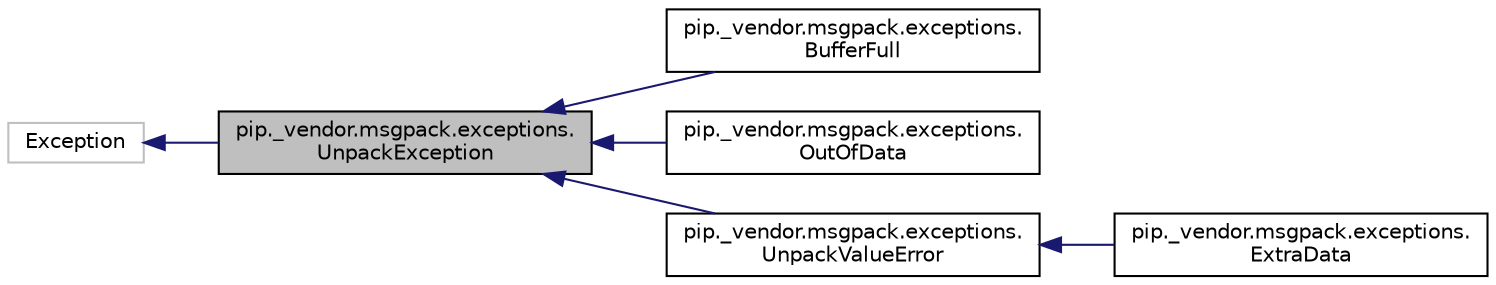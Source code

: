 digraph "pip._vendor.msgpack.exceptions.UnpackException"
{
  edge [fontname="Helvetica",fontsize="10",labelfontname="Helvetica",labelfontsize="10"];
  node [fontname="Helvetica",fontsize="10",shape=record];
  rankdir="LR";
  Node0 [label="pip._vendor.msgpack.exceptions.\lUnpackException",height=0.2,width=0.4,color="black", fillcolor="grey75", style="filled", fontcolor="black"];
  Node1 -> Node0 [dir="back",color="midnightblue",fontsize="10",style="solid",fontname="Helvetica"];
  Node1 [label="Exception",height=0.2,width=0.4,color="grey75", fillcolor="white", style="filled"];
  Node0 -> Node2 [dir="back",color="midnightblue",fontsize="10",style="solid",fontname="Helvetica"];
  Node2 [label="pip._vendor.msgpack.exceptions.\lBufferFull",height=0.2,width=0.4,color="black", fillcolor="white", style="filled",URL="$classpip_1_1__vendor_1_1msgpack_1_1exceptions_1_1_buffer_full.html"];
  Node0 -> Node3 [dir="back",color="midnightblue",fontsize="10",style="solid",fontname="Helvetica"];
  Node3 [label="pip._vendor.msgpack.exceptions.\lOutOfData",height=0.2,width=0.4,color="black", fillcolor="white", style="filled",URL="$classpip_1_1__vendor_1_1msgpack_1_1exceptions_1_1_out_of_data.html"];
  Node0 -> Node4 [dir="back",color="midnightblue",fontsize="10",style="solid",fontname="Helvetica"];
  Node4 [label="pip._vendor.msgpack.exceptions.\lUnpackValueError",height=0.2,width=0.4,color="black", fillcolor="white", style="filled",URL="$classpip_1_1__vendor_1_1msgpack_1_1exceptions_1_1_unpack_value_error.html"];
  Node4 -> Node5 [dir="back",color="midnightblue",fontsize="10",style="solid",fontname="Helvetica"];
  Node5 [label="pip._vendor.msgpack.exceptions.\lExtraData",height=0.2,width=0.4,color="black", fillcolor="white", style="filled",URL="$classpip_1_1__vendor_1_1msgpack_1_1exceptions_1_1_extra_data.html"];
}
